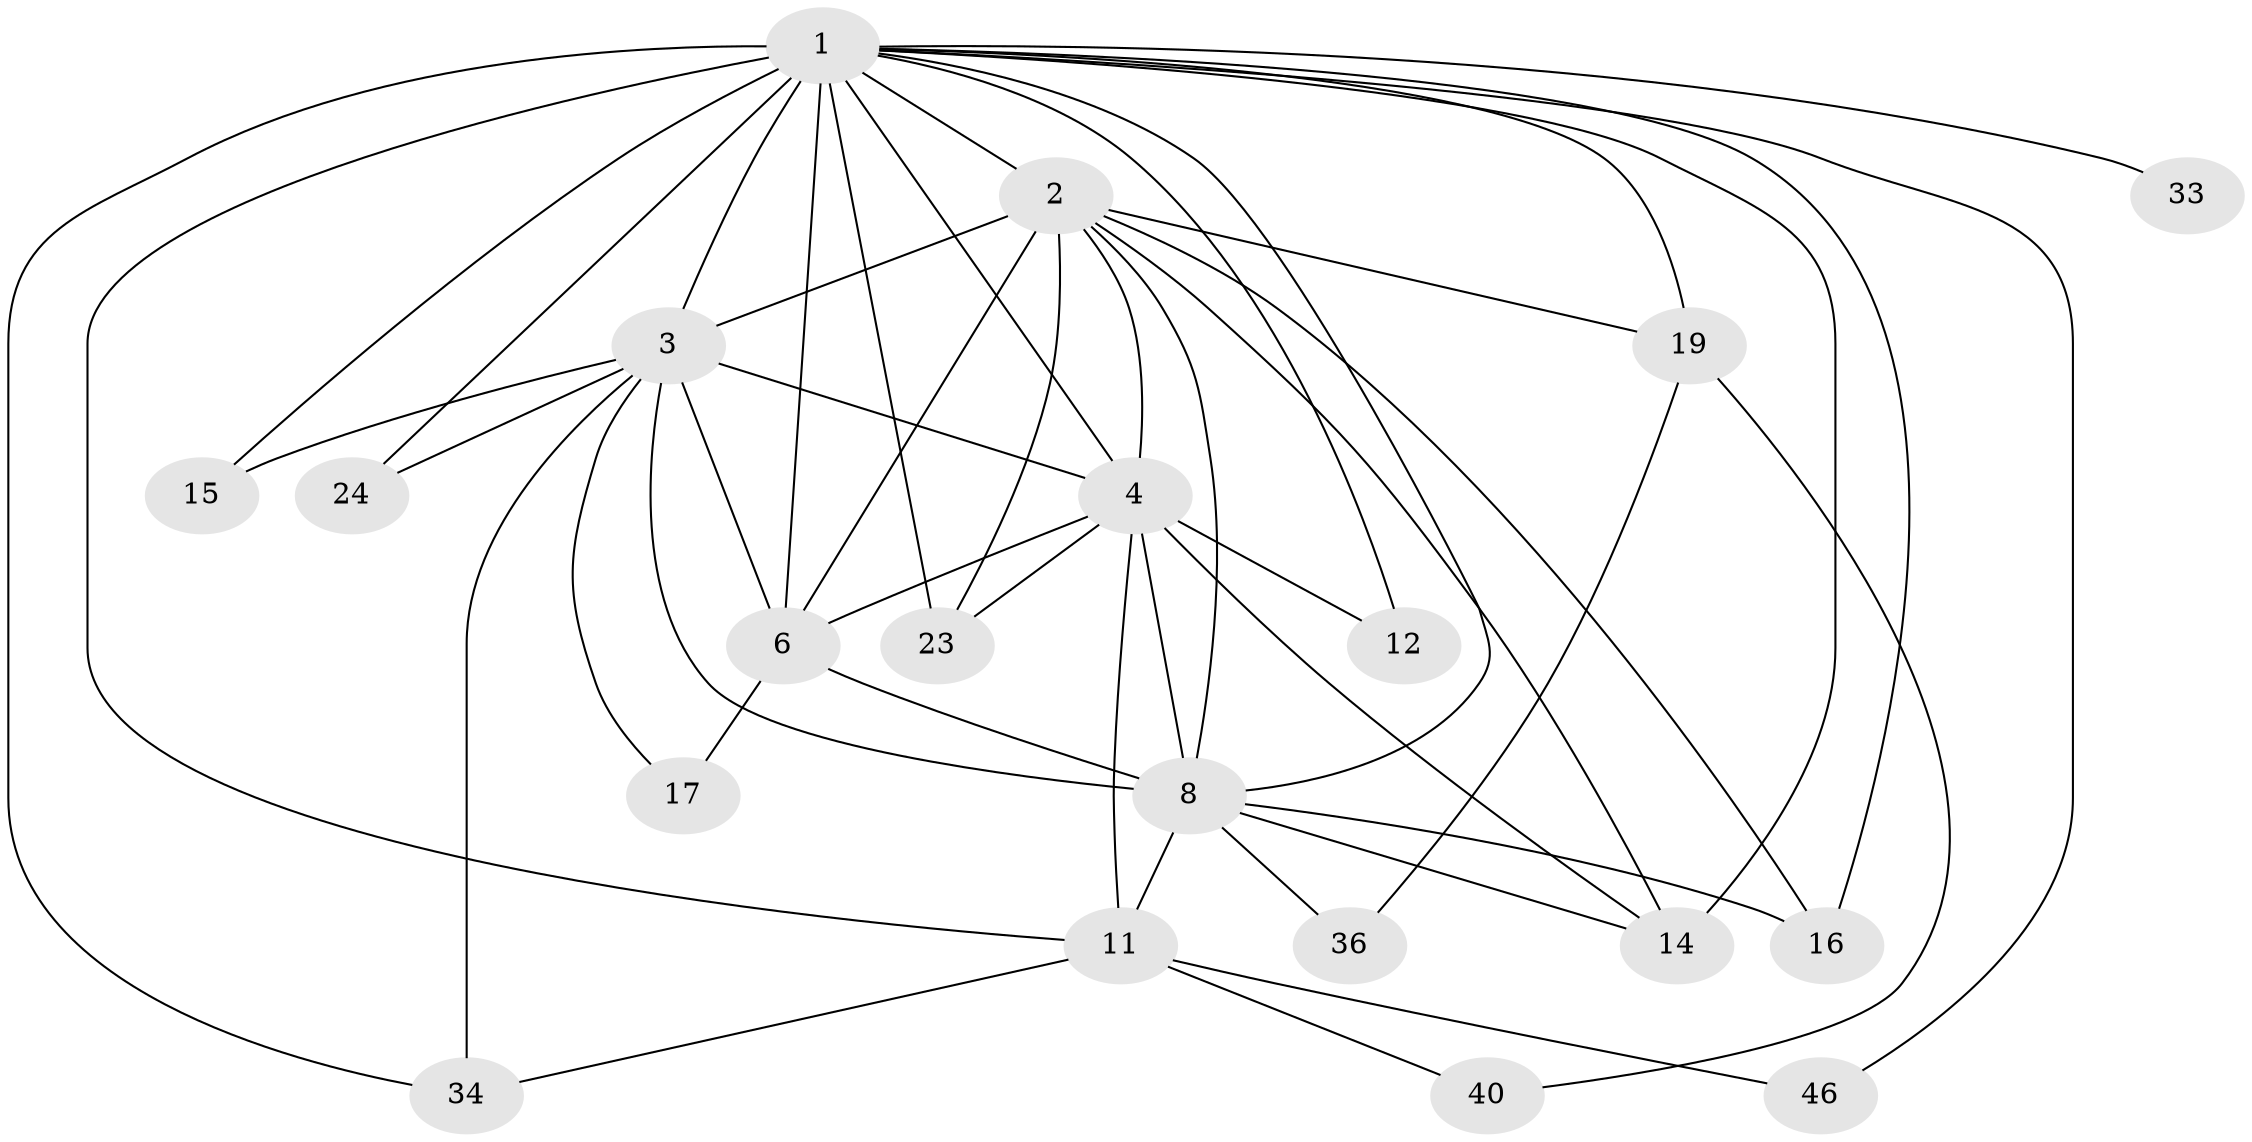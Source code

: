 // original degree distribution, {20: 0.02, 17: 0.04, 13: 0.02, 14: 0.02, 15: 0.02, 12: 0.06, 11: 0.02, 6: 0.04, 2: 0.54, 5: 0.04, 3: 0.1, 4: 0.08}
// Generated by graph-tools (version 1.1) at 2025/17/03/04/25 18:17:49]
// undirected, 20 vertices, 48 edges
graph export_dot {
graph [start="1"]
  node [color=gray90,style=filled];
  1 [super="+30+7+43"];
  2;
  3 [super="+13+10+48+5+37+42"];
  4 [super="+31"];
  6;
  8 [super="+32+27"];
  11;
  12;
  14 [super="+41+26"];
  15;
  16 [super="+47"];
  17;
  19 [super="+39+25"];
  23 [super="+50+28"];
  24;
  33;
  34 [super="+44"];
  36;
  40;
  46;
  1 -- 2 [weight=4];
  1 -- 3 [weight=15];
  1 -- 4 [weight=4];
  1 -- 6 [weight=4];
  1 -- 8 [weight=3];
  1 -- 15;
  1 -- 19 [weight=3];
  1 -- 46;
  1 -- 34;
  1 -- 14 [weight=3];
  1 -- 33;
  1 -- 11;
  1 -- 12;
  1 -- 16;
  1 -- 23 [weight=2];
  1 -- 24;
  2 -- 3 [weight=4];
  2 -- 4;
  2 -- 6;
  2 -- 8;
  2 -- 14 [weight=2];
  2 -- 23 [weight=2];
  2 -- 19;
  2 -- 16;
  3 -- 4 [weight=3];
  3 -- 6 [weight=4];
  3 -- 8 [weight=4];
  3 -- 15;
  3 -- 34;
  3 -- 17;
  3 -- 24;
  4 -- 6;
  4 -- 8;
  4 -- 11;
  4 -- 12;
  4 -- 14;
  4 -- 23;
  6 -- 8;
  6 -- 17;
  8 -- 16;
  8 -- 14;
  8 -- 11;
  8 -- 36;
  11 -- 34;
  11 -- 40;
  11 -- 46;
  19 -- 40;
  19 -- 36;
}
